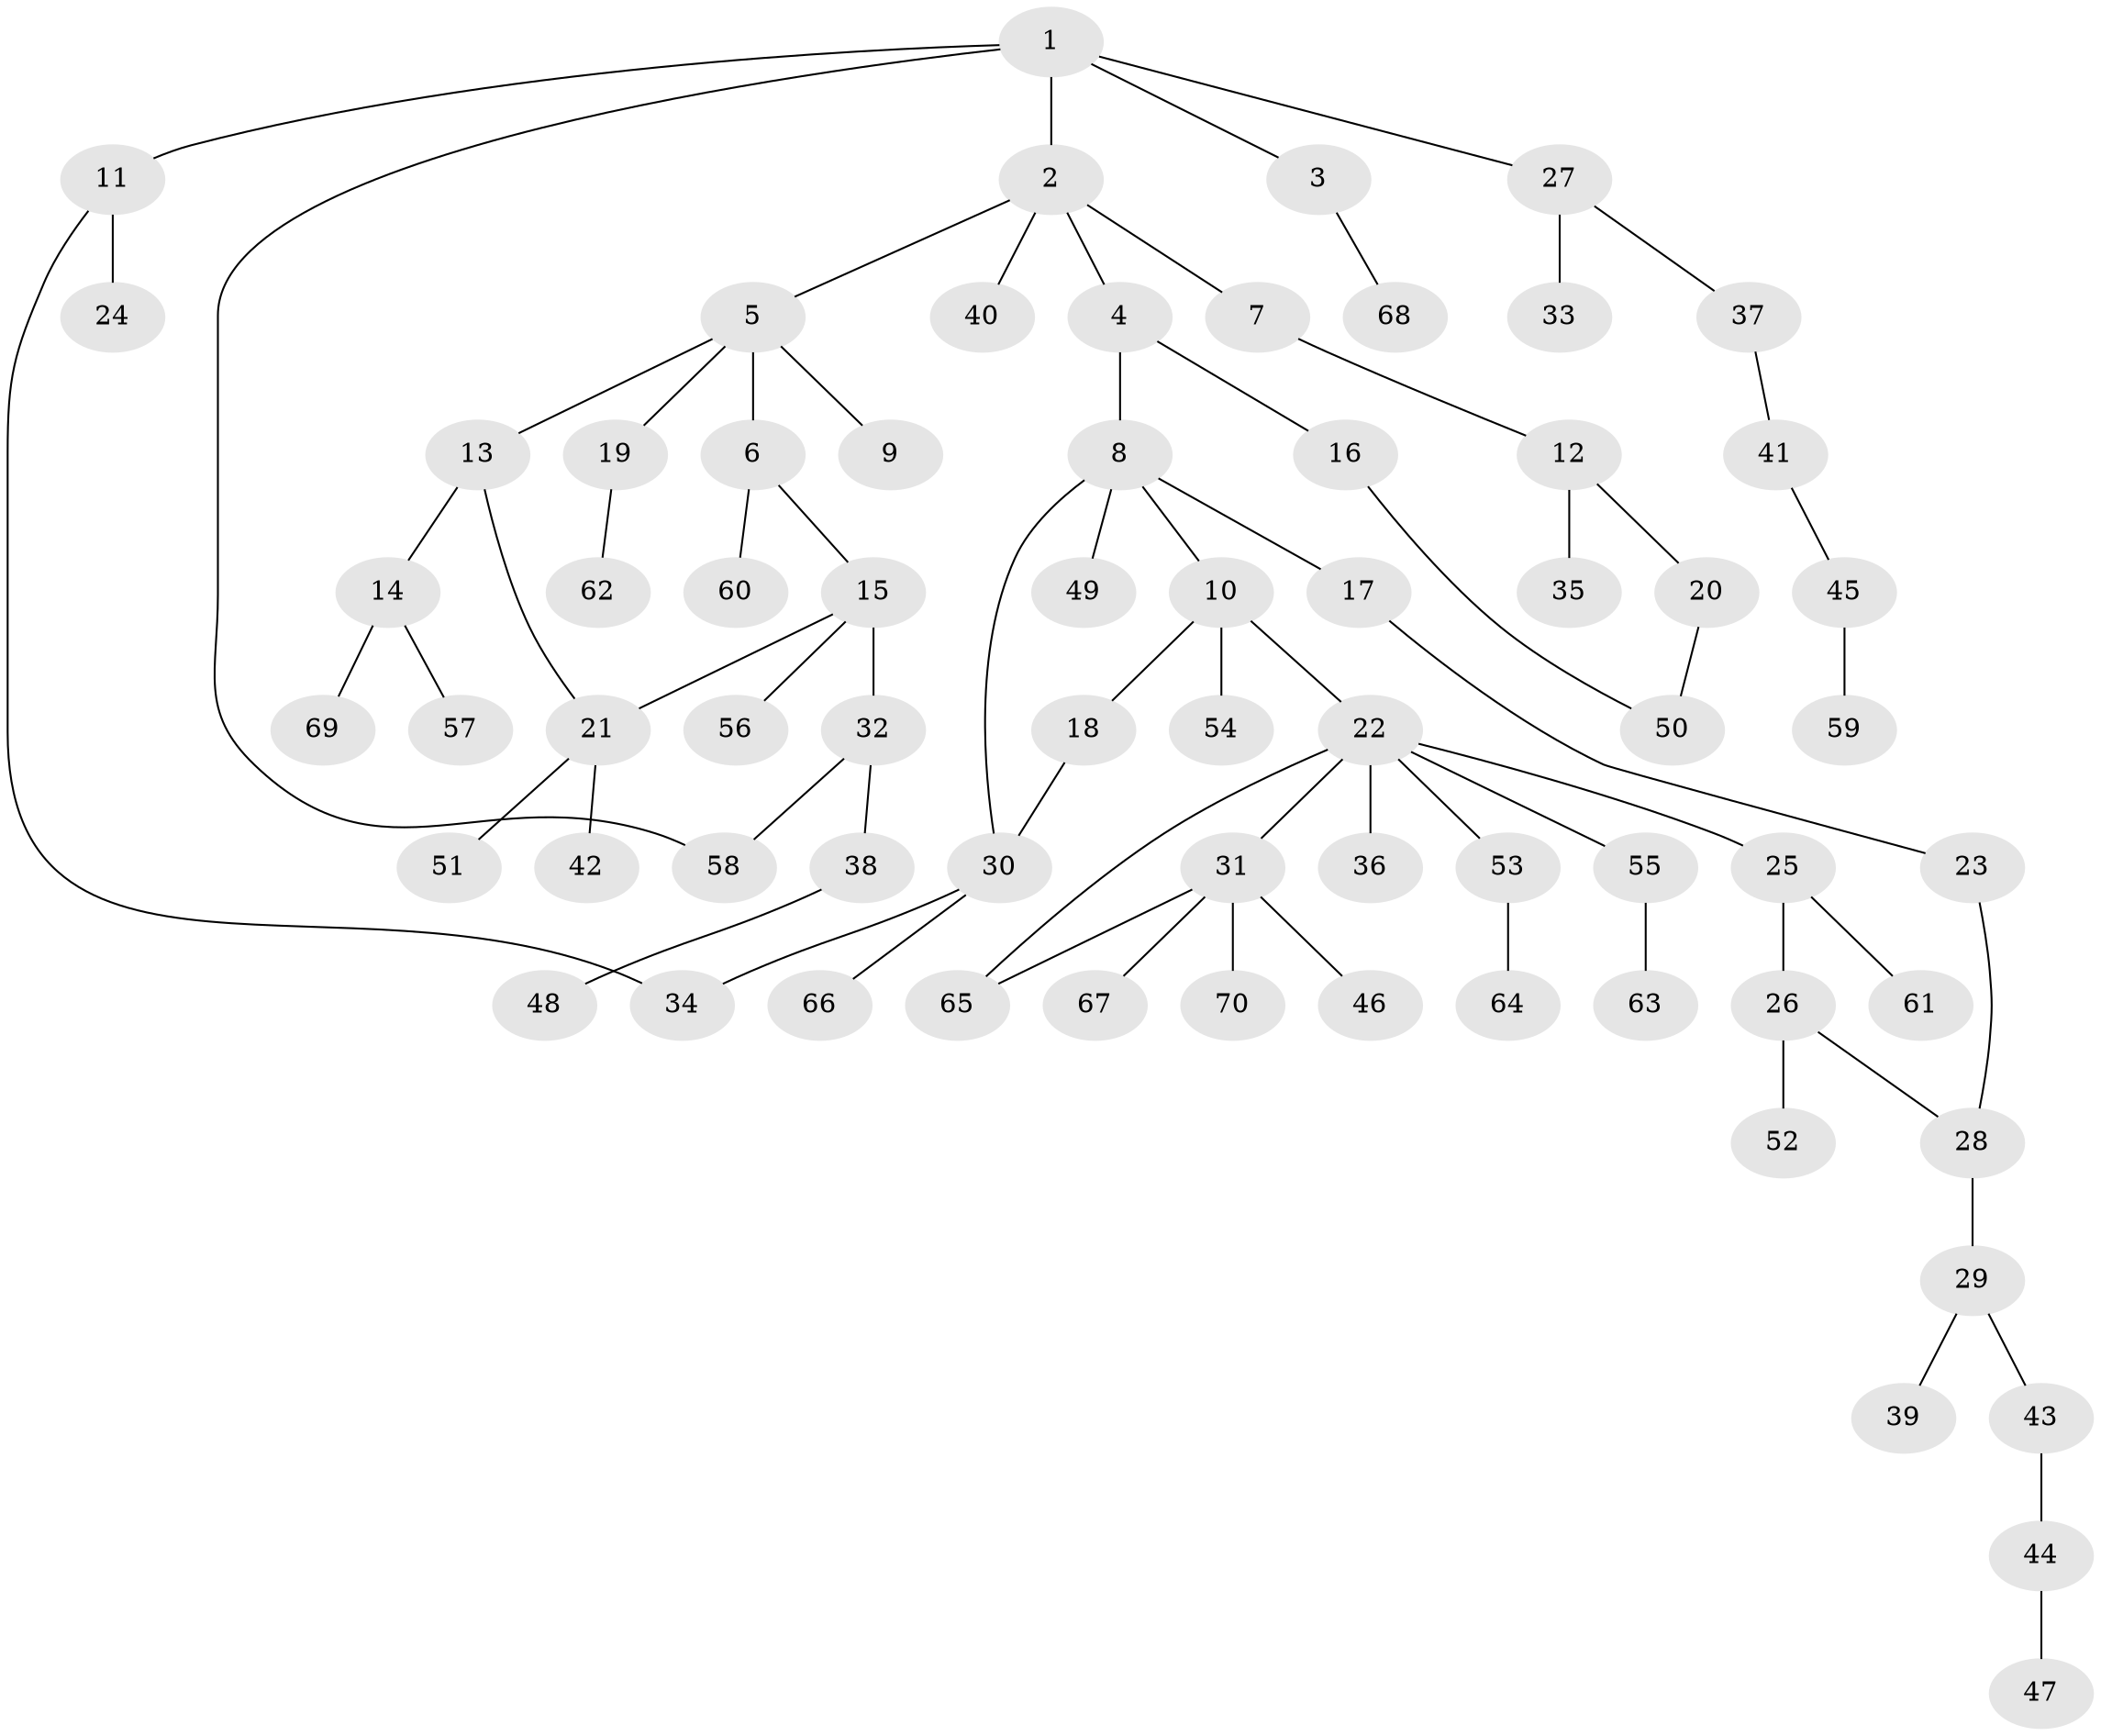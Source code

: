 // coarse degree distribution, {5: 0.06666666666666667, 1: 0.4444444444444444, 3: 0.17777777777777778, 4: 0.044444444444444446, 2: 0.2222222222222222, 7: 0.022222222222222223, 6: 0.022222222222222223}
// Generated by graph-tools (version 1.1) at 2025/51/02/27/25 19:51:38]
// undirected, 70 vertices, 76 edges
graph export_dot {
graph [start="1"]
  node [color=gray90,style=filled];
  1;
  2;
  3;
  4;
  5;
  6;
  7;
  8;
  9;
  10;
  11;
  12;
  13;
  14;
  15;
  16;
  17;
  18;
  19;
  20;
  21;
  22;
  23;
  24;
  25;
  26;
  27;
  28;
  29;
  30;
  31;
  32;
  33;
  34;
  35;
  36;
  37;
  38;
  39;
  40;
  41;
  42;
  43;
  44;
  45;
  46;
  47;
  48;
  49;
  50;
  51;
  52;
  53;
  54;
  55;
  56;
  57;
  58;
  59;
  60;
  61;
  62;
  63;
  64;
  65;
  66;
  67;
  68;
  69;
  70;
  1 -- 2;
  1 -- 3;
  1 -- 11;
  1 -- 27;
  1 -- 58;
  2 -- 4;
  2 -- 5;
  2 -- 7;
  2 -- 40;
  3 -- 68;
  4 -- 8;
  4 -- 16;
  5 -- 6;
  5 -- 9;
  5 -- 13;
  5 -- 19;
  6 -- 15;
  6 -- 60;
  7 -- 12;
  8 -- 10;
  8 -- 17;
  8 -- 30;
  8 -- 49;
  10 -- 18;
  10 -- 22;
  10 -- 54;
  11 -- 24;
  11 -- 34;
  12 -- 20;
  12 -- 35;
  13 -- 14;
  13 -- 21;
  14 -- 57;
  14 -- 69;
  15 -- 21;
  15 -- 32;
  15 -- 56;
  16 -- 50;
  17 -- 23;
  18 -- 30;
  19 -- 62;
  20 -- 50;
  21 -- 42;
  21 -- 51;
  22 -- 25;
  22 -- 31;
  22 -- 36;
  22 -- 53;
  22 -- 55;
  22 -- 65;
  23 -- 28;
  25 -- 26;
  25 -- 61;
  26 -- 52;
  26 -- 28;
  27 -- 33;
  27 -- 37;
  28 -- 29;
  29 -- 39;
  29 -- 43;
  30 -- 66;
  30 -- 34;
  31 -- 46;
  31 -- 65;
  31 -- 67;
  31 -- 70;
  32 -- 38;
  32 -- 58;
  37 -- 41;
  38 -- 48;
  41 -- 45;
  43 -- 44;
  44 -- 47;
  45 -- 59;
  53 -- 64;
  55 -- 63;
}

